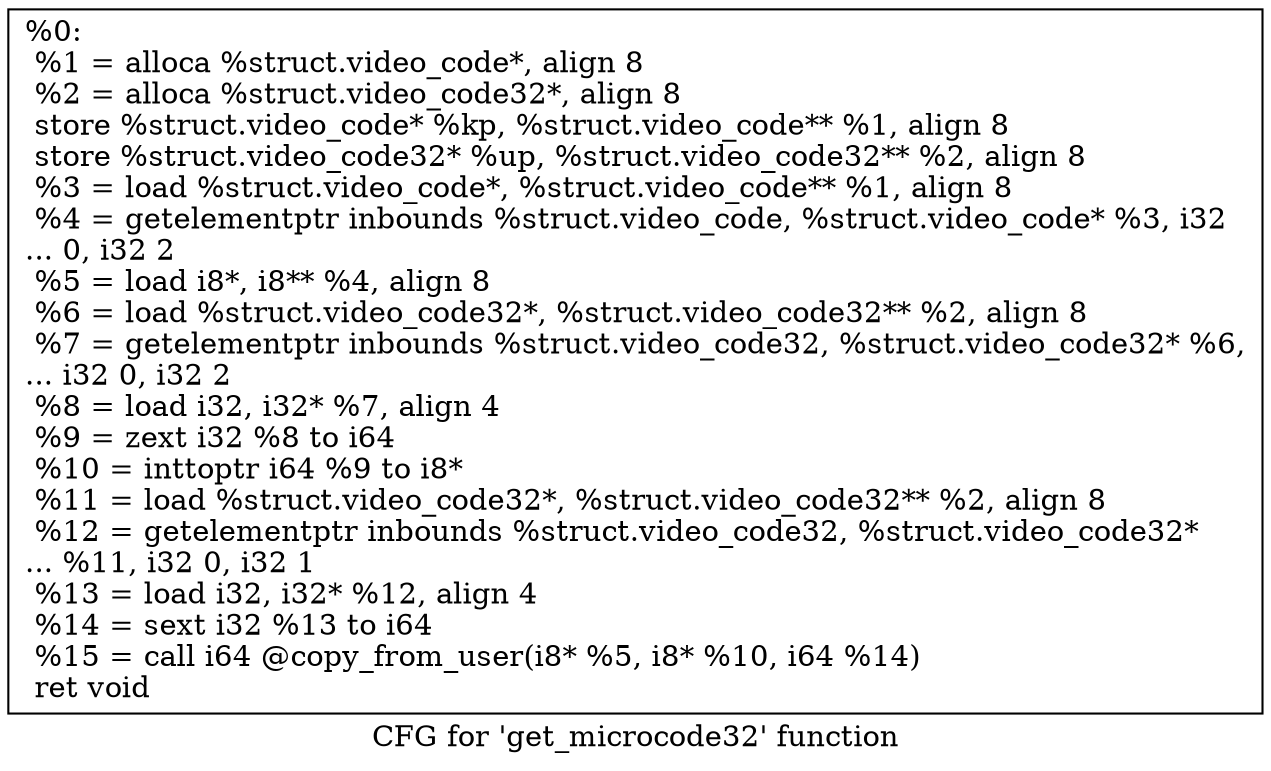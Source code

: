digraph "CFG for 'get_microcode32' function" {
	label="CFG for 'get_microcode32' function";

	Node0x93a3b0 [shape=record,label="{%0:\l  %1 = alloca %struct.video_code*, align 8\l  %2 = alloca %struct.video_code32*, align 8\l  store %struct.video_code* %kp, %struct.video_code** %1, align 8\l  store %struct.video_code32* %up, %struct.video_code32** %2, align 8\l  %3 = load %struct.video_code*, %struct.video_code** %1, align 8\l  %4 = getelementptr inbounds %struct.video_code, %struct.video_code* %3, i32\l... 0, i32 2\l  %5 = load i8*, i8** %4, align 8\l  %6 = load %struct.video_code32*, %struct.video_code32** %2, align 8\l  %7 = getelementptr inbounds %struct.video_code32, %struct.video_code32* %6,\l... i32 0, i32 2\l  %8 = load i32, i32* %7, align 4\l  %9 = zext i32 %8 to i64\l  %10 = inttoptr i64 %9 to i8*\l  %11 = load %struct.video_code32*, %struct.video_code32** %2, align 8\l  %12 = getelementptr inbounds %struct.video_code32, %struct.video_code32*\l... %11, i32 0, i32 1\l  %13 = load i32, i32* %12, align 4\l  %14 = sext i32 %13 to i64\l  %15 = call i64 @copy_from_user(i8* %5, i8* %10, i64 %14)\l  ret void\l}"];
}

